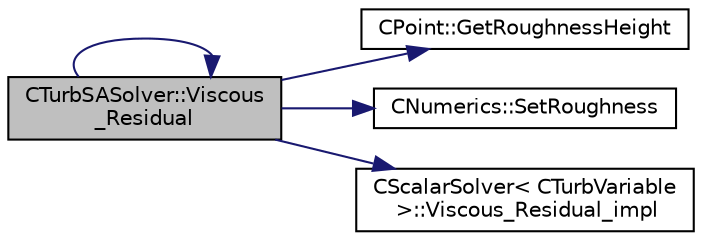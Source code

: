 digraph "CTurbSASolver::Viscous_Residual"
{
 // LATEX_PDF_SIZE
  edge [fontname="Helvetica",fontsize="10",labelfontname="Helvetica",labelfontsize="10"];
  node [fontname="Helvetica",fontsize="10",shape=record];
  rankdir="LR";
  Node1 [label="CTurbSASolver::Viscous\l_Residual",height=0.2,width=0.4,color="black", fillcolor="grey75", style="filled", fontcolor="black",tooltip="Compute the viscous flux for the turbulent equation at a particular edge."];
  Node1 -> Node2 [color="midnightblue",fontsize="10",style="solid",fontname="Helvetica"];
  Node2 [label="CPoint::GetRoughnessHeight",height=0.2,width=0.4,color="black", fillcolor="white", style="filled",URL="$classCPoint.html#a582ff49fa3cd1dd09919bb54a20afb5f",tooltip="Get the value of the distance to the nearest wall."];
  Node1 -> Node3 [color="midnightblue",fontsize="10",style="solid",fontname="Helvetica"];
  Node3 [label="CNumerics::SetRoughness",height=0.2,width=0.4,color="black", fillcolor="white", style="filled",URL="$classCNumerics.html#a3aeb1bac39d56082e1abc39bddaa4396",tooltip="Set the value of the roughness from the nearest wall."];
  Node1 -> Node1 [color="midnightblue",fontsize="10",style="solid",fontname="Helvetica"];
  Node1 -> Node4 [color="midnightblue",fontsize="10",style="solid",fontname="Helvetica"];
  Node4 [label="CScalarSolver\< CTurbVariable\l \>::Viscous_Residual_impl",height=0.2,width=0.4,color="black", fillcolor="white", style="filled",URL="$classCScalarSolver.html#a475526431776d89e1749cb7792e7e89c",tooltip="Compute the viscous flux for the scalar equation at a particular edge."];
}
